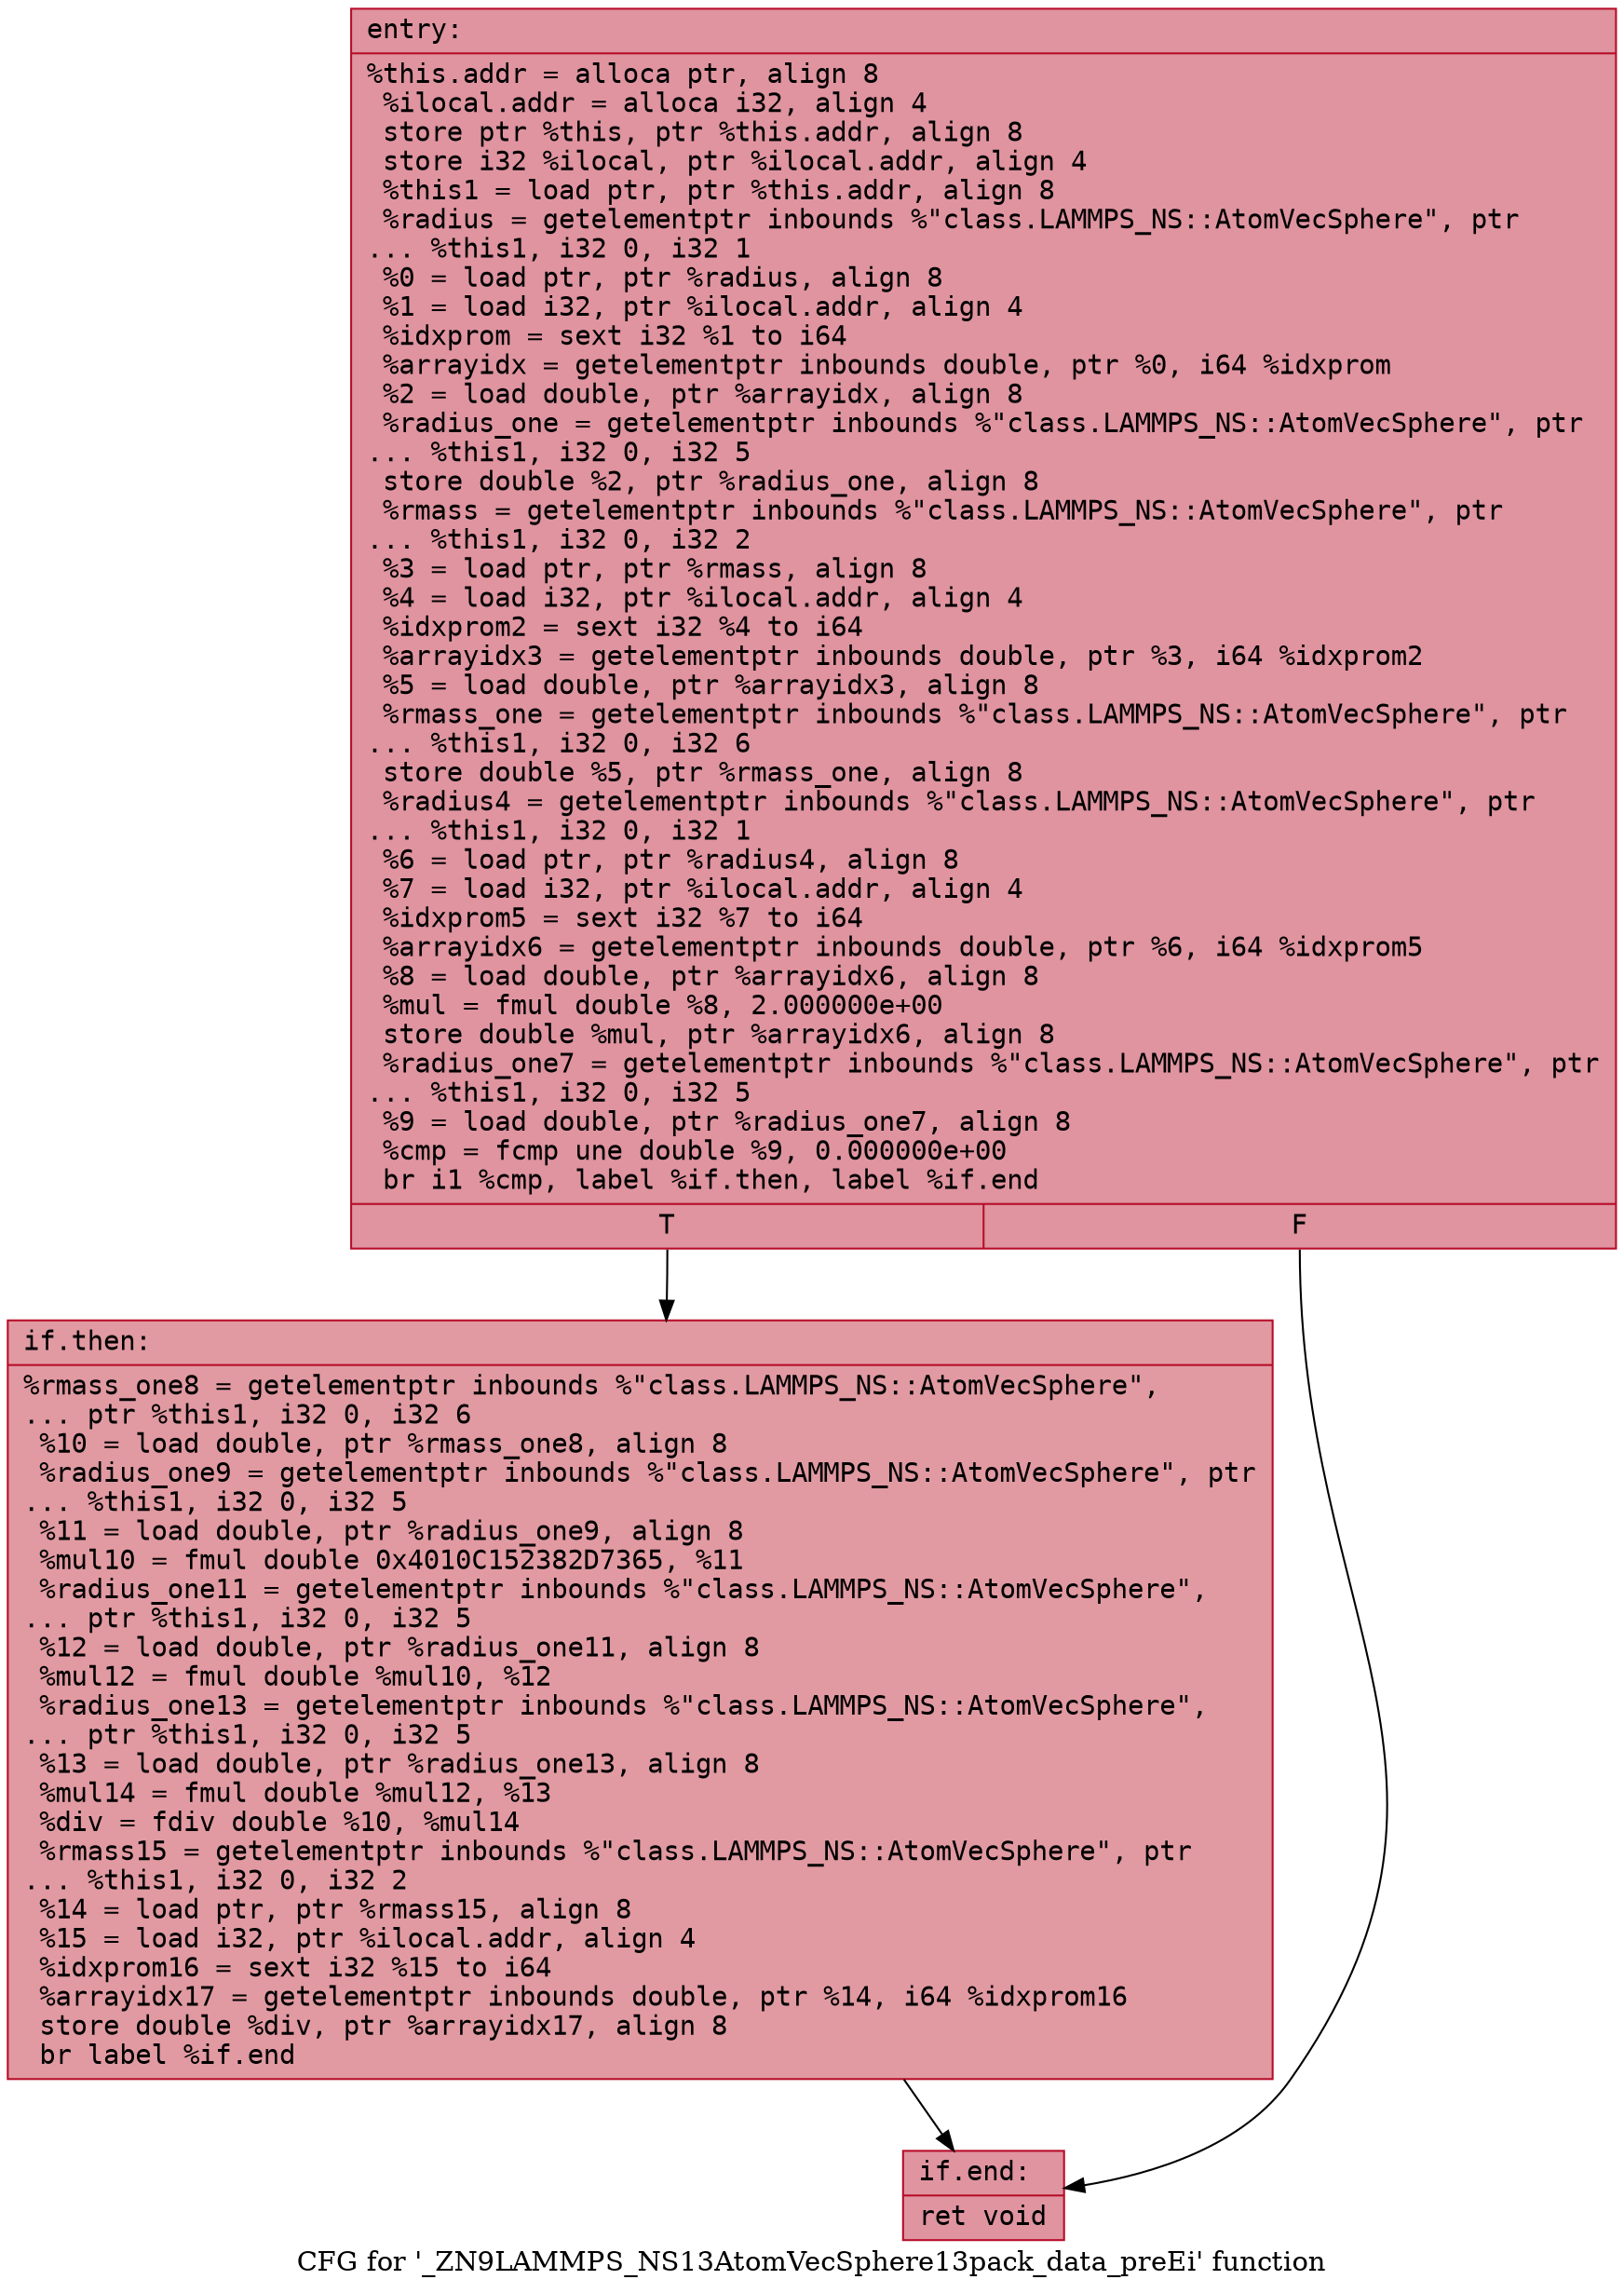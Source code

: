 digraph "CFG for '_ZN9LAMMPS_NS13AtomVecSphere13pack_data_preEi' function" {
	label="CFG for '_ZN9LAMMPS_NS13AtomVecSphere13pack_data_preEi' function";

	Node0x55b70121f720 [shape=record,color="#b70d28ff", style=filled, fillcolor="#b70d2870" fontname="Courier",label="{entry:\l|  %this.addr = alloca ptr, align 8\l  %ilocal.addr = alloca i32, align 4\l  store ptr %this, ptr %this.addr, align 8\l  store i32 %ilocal, ptr %ilocal.addr, align 4\l  %this1 = load ptr, ptr %this.addr, align 8\l  %radius = getelementptr inbounds %\"class.LAMMPS_NS::AtomVecSphere\", ptr\l... %this1, i32 0, i32 1\l  %0 = load ptr, ptr %radius, align 8\l  %1 = load i32, ptr %ilocal.addr, align 4\l  %idxprom = sext i32 %1 to i64\l  %arrayidx = getelementptr inbounds double, ptr %0, i64 %idxprom\l  %2 = load double, ptr %arrayidx, align 8\l  %radius_one = getelementptr inbounds %\"class.LAMMPS_NS::AtomVecSphere\", ptr\l... %this1, i32 0, i32 5\l  store double %2, ptr %radius_one, align 8\l  %rmass = getelementptr inbounds %\"class.LAMMPS_NS::AtomVecSphere\", ptr\l... %this1, i32 0, i32 2\l  %3 = load ptr, ptr %rmass, align 8\l  %4 = load i32, ptr %ilocal.addr, align 4\l  %idxprom2 = sext i32 %4 to i64\l  %arrayidx3 = getelementptr inbounds double, ptr %3, i64 %idxprom2\l  %5 = load double, ptr %arrayidx3, align 8\l  %rmass_one = getelementptr inbounds %\"class.LAMMPS_NS::AtomVecSphere\", ptr\l... %this1, i32 0, i32 6\l  store double %5, ptr %rmass_one, align 8\l  %radius4 = getelementptr inbounds %\"class.LAMMPS_NS::AtomVecSphere\", ptr\l... %this1, i32 0, i32 1\l  %6 = load ptr, ptr %radius4, align 8\l  %7 = load i32, ptr %ilocal.addr, align 4\l  %idxprom5 = sext i32 %7 to i64\l  %arrayidx6 = getelementptr inbounds double, ptr %6, i64 %idxprom5\l  %8 = load double, ptr %arrayidx6, align 8\l  %mul = fmul double %8, 2.000000e+00\l  store double %mul, ptr %arrayidx6, align 8\l  %radius_one7 = getelementptr inbounds %\"class.LAMMPS_NS::AtomVecSphere\", ptr\l... %this1, i32 0, i32 5\l  %9 = load double, ptr %radius_one7, align 8\l  %cmp = fcmp une double %9, 0.000000e+00\l  br i1 %cmp, label %if.then, label %if.end\l|{<s0>T|<s1>F}}"];
	Node0x55b70121f720:s0 -> Node0x55b701220c40[tooltip="entry -> if.then\nProbability 62.50%" ];
	Node0x55b70121f720:s1 -> Node0x55b701220cb0[tooltip="entry -> if.end\nProbability 37.50%" ];
	Node0x55b701220c40 [shape=record,color="#b70d28ff", style=filled, fillcolor="#bb1b2c70" fontname="Courier",label="{if.then:\l|  %rmass_one8 = getelementptr inbounds %\"class.LAMMPS_NS::AtomVecSphere\",\l... ptr %this1, i32 0, i32 6\l  %10 = load double, ptr %rmass_one8, align 8\l  %radius_one9 = getelementptr inbounds %\"class.LAMMPS_NS::AtomVecSphere\", ptr\l... %this1, i32 0, i32 5\l  %11 = load double, ptr %radius_one9, align 8\l  %mul10 = fmul double 0x4010C152382D7365, %11\l  %radius_one11 = getelementptr inbounds %\"class.LAMMPS_NS::AtomVecSphere\",\l... ptr %this1, i32 0, i32 5\l  %12 = load double, ptr %radius_one11, align 8\l  %mul12 = fmul double %mul10, %12\l  %radius_one13 = getelementptr inbounds %\"class.LAMMPS_NS::AtomVecSphere\",\l... ptr %this1, i32 0, i32 5\l  %13 = load double, ptr %radius_one13, align 8\l  %mul14 = fmul double %mul12, %13\l  %div = fdiv double %10, %mul14\l  %rmass15 = getelementptr inbounds %\"class.LAMMPS_NS::AtomVecSphere\", ptr\l... %this1, i32 0, i32 2\l  %14 = load ptr, ptr %rmass15, align 8\l  %15 = load i32, ptr %ilocal.addr, align 4\l  %idxprom16 = sext i32 %15 to i64\l  %arrayidx17 = getelementptr inbounds double, ptr %14, i64 %idxprom16\l  store double %div, ptr %arrayidx17, align 8\l  br label %if.end\l}"];
	Node0x55b701220c40 -> Node0x55b701220cb0[tooltip="if.then -> if.end\nProbability 100.00%" ];
	Node0x55b701220cb0 [shape=record,color="#b70d28ff", style=filled, fillcolor="#b70d2870" fontname="Courier",label="{if.end:\l|  ret void\l}"];
}
